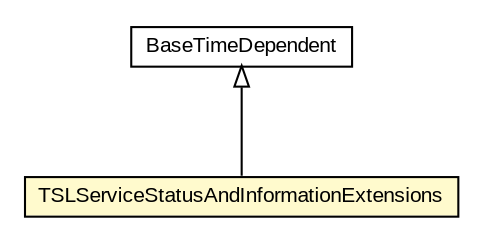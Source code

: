 #!/usr/local/bin/dot
#
# Class diagram 
# Generated by UMLGraph version R5_6-24-gf6e263 (http://www.umlgraph.org/)
#

digraph G {
	edge [fontname="arial",fontsize=10,labelfontname="arial",labelfontsize=10];
	node [fontname="arial",fontsize=10,shape=plaintext];
	nodesep=0.25;
	ranksep=0.5;
	// eu.europa.esig.dss.tsl.TSLServiceStatusAndInformationExtensions
	c699751 [label=<<table title="eu.europa.esig.dss.tsl.TSLServiceStatusAndInformationExtensions" border="0" cellborder="1" cellspacing="0" cellpadding="2" port="p" bgcolor="lemonChiffon" href="./TSLServiceStatusAndInformationExtensions.html">
		<tr><td><table border="0" cellspacing="0" cellpadding="1">
<tr><td align="center" balign="center"> TSLServiceStatusAndInformationExtensions </td></tr>
		</table></td></tr>
		</table>>, URL="./TSLServiceStatusAndInformationExtensions.html", fontname="arial", fontcolor="black", fontsize=10.0];
	// eu.europa.esig.dss.util.BaseTimeDependent
	c699774 [label=<<table title="eu.europa.esig.dss.util.BaseTimeDependent" border="0" cellborder="1" cellspacing="0" cellpadding="2" port="p" href="../util/BaseTimeDependent.html">
		<tr><td><table border="0" cellspacing="0" cellpadding="1">
<tr><td align="center" balign="center"> BaseTimeDependent </td></tr>
		</table></td></tr>
		</table>>, URL="../util/BaseTimeDependent.html", fontname="arial", fontcolor="black", fontsize=10.0];
	//eu.europa.esig.dss.tsl.TSLServiceStatusAndInformationExtensions extends eu.europa.esig.dss.util.BaseTimeDependent
	c699774:p -> c699751:p [dir=back,arrowtail=empty];
}

